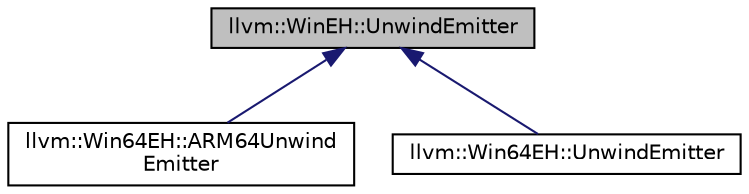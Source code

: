 digraph "llvm::WinEH::UnwindEmitter"
{
 // LATEX_PDF_SIZE
  bgcolor="transparent";
  edge [fontname="Helvetica",fontsize="10",labelfontname="Helvetica",labelfontsize="10"];
  node [fontname="Helvetica",fontsize="10",shape="box"];
  Node1 [label="llvm::WinEH::UnwindEmitter",height=0.2,width=0.4,color="black", fillcolor="grey75", style="filled", fontcolor="black",tooltip=" "];
  Node1 -> Node2 [dir="back",color="midnightblue",fontsize="10",style="solid",fontname="Helvetica"];
  Node2 [label="llvm::Win64EH::ARM64Unwind\lEmitter",height=0.2,width=0.4,color="black",URL="$classllvm_1_1Win64EH_1_1ARM64UnwindEmitter.html",tooltip=" "];
  Node1 -> Node3 [dir="back",color="midnightblue",fontsize="10",style="solid",fontname="Helvetica"];
  Node3 [label="llvm::Win64EH::UnwindEmitter",height=0.2,width=0.4,color="black",URL="$classllvm_1_1Win64EH_1_1UnwindEmitter.html",tooltip=" "];
}

